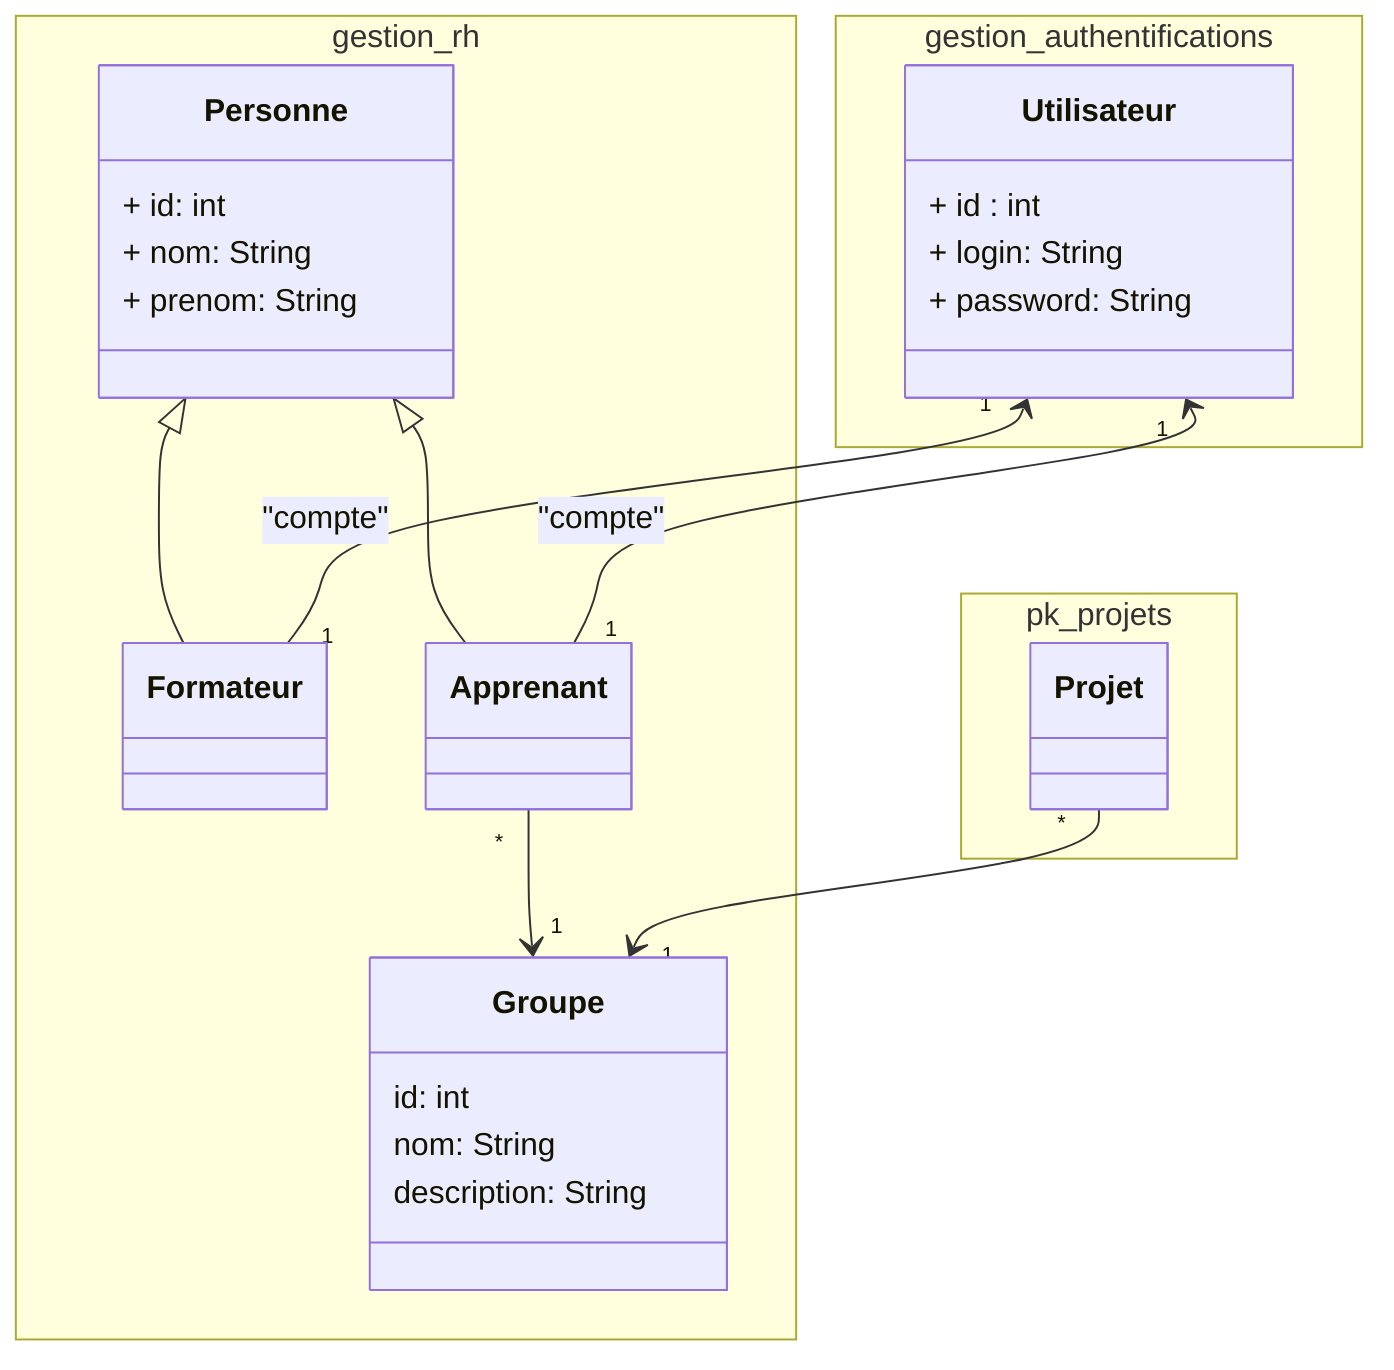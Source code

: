 classDiagram

namespace gestion_rh{

class Personne {
    + id: int 
    + nom: String 
    + prenom: String 
}
class Formateur 
class Apprenant

class  Groupe {
    id: int
    nom: String
    description: String
}


}

namespace pk_projets {
  class Projet

}



namespace gestion_authentifications {

class Utilisateur {
    + id : int
    + login: String 
    + password: String 
}
}

Personne <|-- Formateur
Personne <|-- Apprenant 
Utilisateur "1" <-- "1" Formateur : "compte"
Utilisateur "1" <-- "1" Apprenant : "compte"

Apprenant  "*" --> "1"  Groupe 

Projet "*" --> "1" Groupe